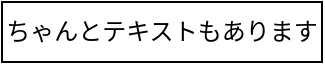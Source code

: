 <mxfile>
    <diagram id="yRD2RI-HZp_lQvBEoKuI" name="ページ1">
        <mxGraphModel dx="550" dy="595" grid="1" gridSize="10" guides="1" tooltips="1" connect="1" arrows="1" fold="1" page="1" pageScale="1" pageWidth="827" pageHeight="1169" math="0" shadow="0">
            <root>
                <mxCell id="0"/>
                <mxCell id="1" parent="0"/>
                <mxCell id="4" value="ちゃんとテキストもあります" style="text;html=1;strokeColor=default;fillColor=none;align=center;verticalAlign=middle;whiteSpace=wrap;rounded=0;" vertex="1" parent="1">
                    <mxGeometry x="70" y="40" width="160" height="30" as="geometry"/>
                </mxCell>
            </root>
        </mxGraphModel>
    </diagram>
</mxfile>